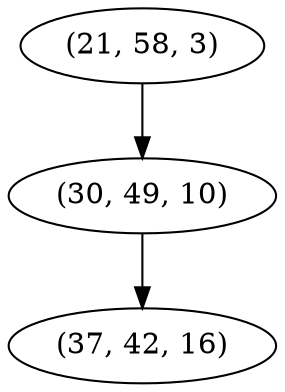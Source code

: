 digraph tree {
    "(21, 58, 3)";
    "(30, 49, 10)";
    "(37, 42, 16)";
    "(21, 58, 3)" -> "(30, 49, 10)";
    "(30, 49, 10)" -> "(37, 42, 16)";
}
